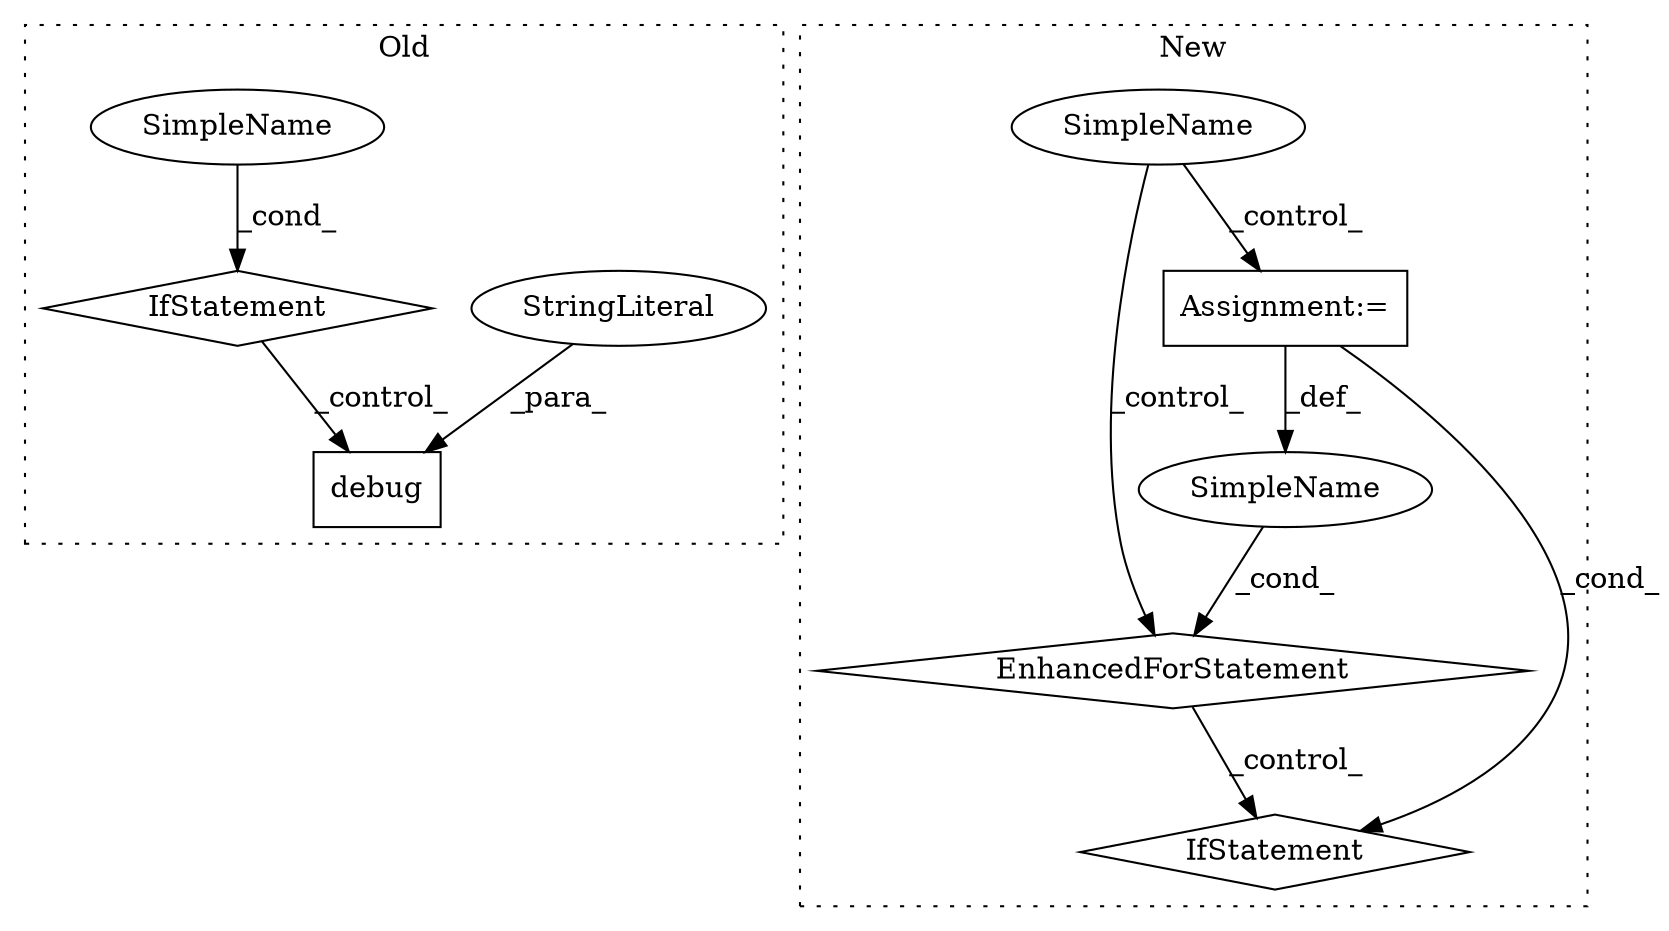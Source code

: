 digraph G {
subgraph cluster0 {
1 [label="debug" a="32" s="37986,38058" l="6,1" shape="box"];
4 [label="StringLiteral" a="45" s="37992" l="62" shape="ellipse"];
7 [label="IfStatement" a="25" s="37953,37967" l="4,2" shape="diamond"];
8 [label="SimpleName" a="42" s="" l="" shape="ellipse"];
label = "Old";
style="dotted";
}
subgraph cluster1 {
2 [label="EnhancedForStatement" a="70" s="27575,27674" l="57,2" shape="diamond"];
3 [label="Assignment:=" a="7" s="27575,27674" l="57,2" shape="box"];
5 [label="SimpleName" a="42" s="27556" l="9" shape="ellipse"];
6 [label="IfStatement" a="25" s="27723,27746" l="4,2" shape="diamond"];
9 [label="SimpleName" a="42" s="27636" l="3" shape="ellipse"];
label = "New";
style="dotted";
}
2 -> 6 [label="_control_"];
3 -> 9 [label="_def_"];
3 -> 6 [label="_cond_"];
4 -> 1 [label="_para_"];
5 -> 2 [label="_control_"];
5 -> 3 [label="_control_"];
7 -> 1 [label="_control_"];
8 -> 7 [label="_cond_"];
9 -> 2 [label="_cond_"];
}
